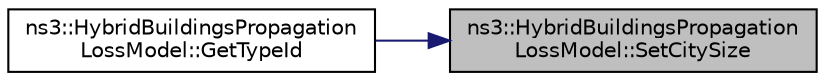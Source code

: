 digraph "ns3::HybridBuildingsPropagationLossModel::SetCitySize"
{
 // LATEX_PDF_SIZE
  edge [fontname="Helvetica",fontsize="10",labelfontname="Helvetica",labelfontsize="10"];
  node [fontname="Helvetica",fontsize="10",shape=record];
  rankdir="RL";
  Node1 [label="ns3::HybridBuildingsPropagation\lLossModel::SetCitySize",height=0.2,width=0.4,color="black", fillcolor="grey75", style="filled", fontcolor="black",tooltip="set the size of the city"];
  Node1 -> Node2 [dir="back",color="midnightblue",fontsize="10",style="solid",fontname="Helvetica"];
  Node2 [label="ns3::HybridBuildingsPropagation\lLossModel::GetTypeId",height=0.2,width=0.4,color="black", fillcolor="white", style="filled",URL="$classns3_1_1_hybrid_buildings_propagation_loss_model.html#a3e26c59932db0dd4d979fc57dd1721f1",tooltip=" "];
}
